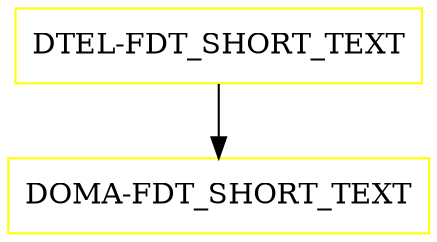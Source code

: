 digraph G {
  "DTEL-FDT_SHORT_TEXT" [shape=box,color=yellow];
  "DOMA-FDT_SHORT_TEXT" [shape=box,color=yellow,URL="./DOMA_FDT_SHORT_TEXT.html"];
  "DTEL-FDT_SHORT_TEXT" -> "DOMA-FDT_SHORT_TEXT";
}
